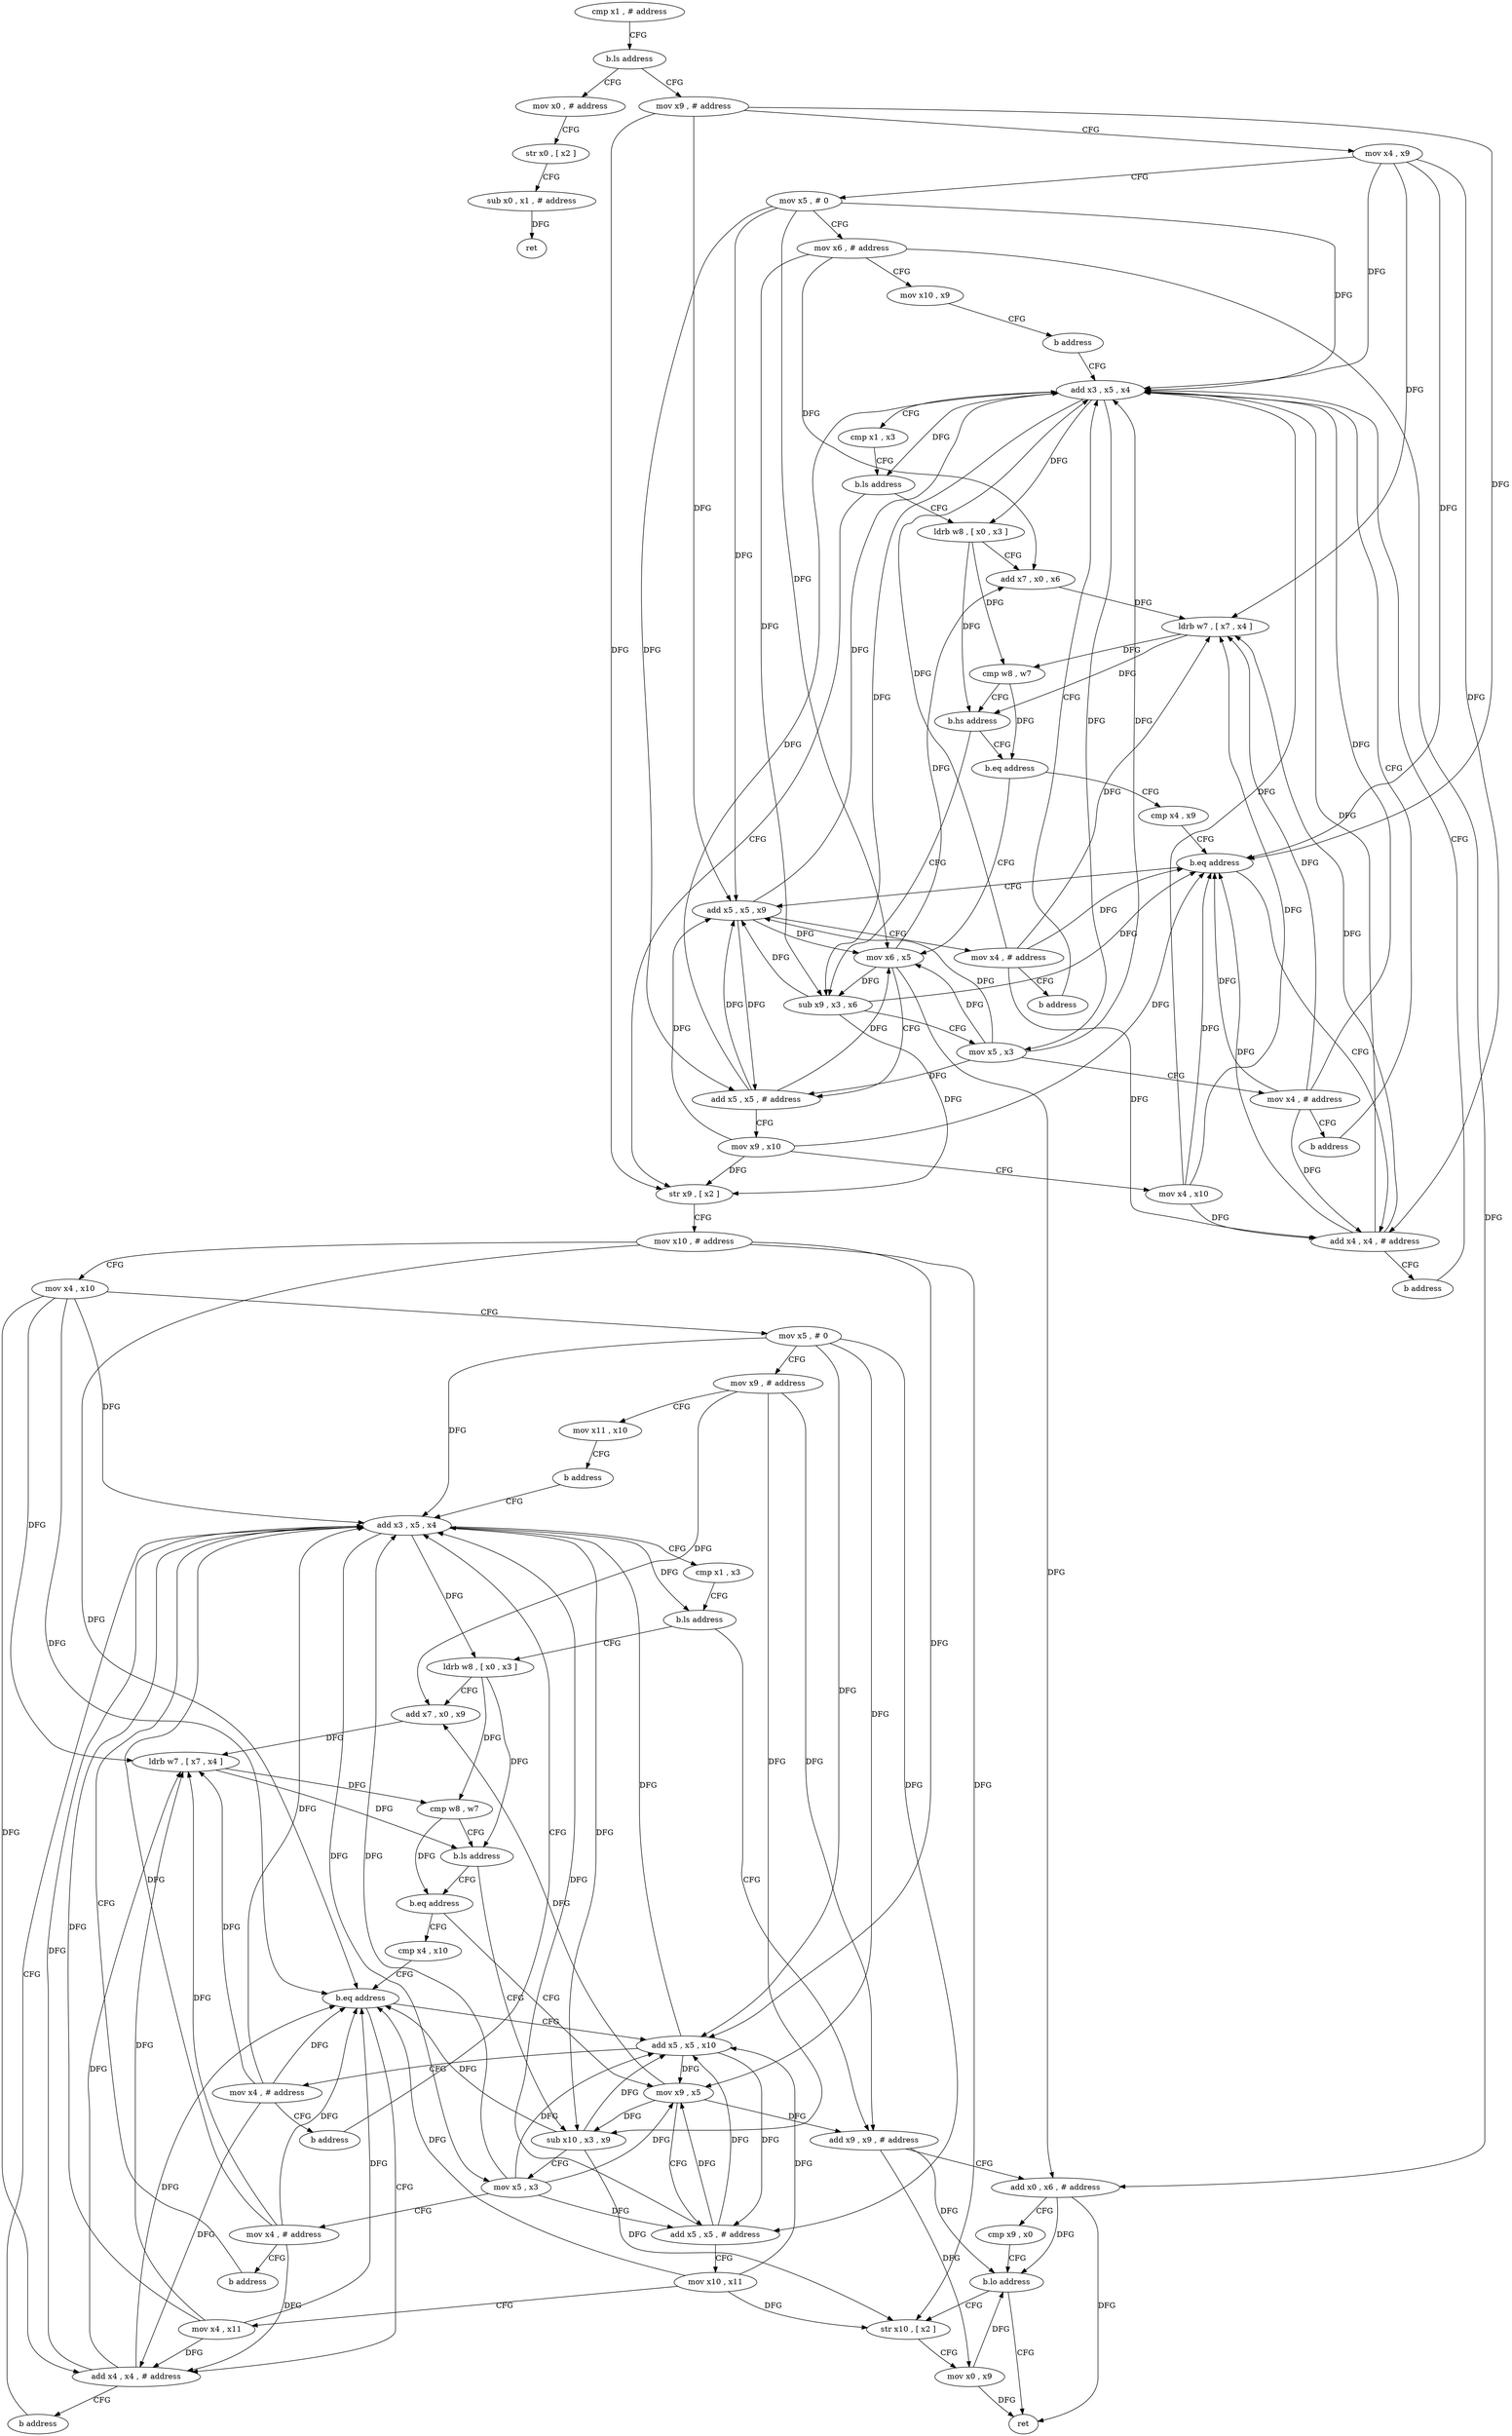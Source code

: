 digraph "func" {
"4390868" [label = "cmp x1 , # address" ]
"4390872" [label = "b.ls address" ]
"4390900" [label = "mov x0 , # address" ]
"4390876" [label = "mov x9 , # address" ]
"4390904" [label = "str x0 , [ x2 ]" ]
"4390908" [label = "sub x0 , x1 , # address" ]
"4390912" [label = "ret" ]
"4390880" [label = "mov x4 , x9" ]
"4390884" [label = "mov x5 , # 0" ]
"4390888" [label = "mov x6 , # address" ]
"4390892" [label = "mov x10 , x9" ]
"4390896" [label = "b address" ]
"4390936" [label = "add x3 , x5 , x4" ]
"4390940" [label = "cmp x1 , x3" ]
"4390944" [label = "b.ls address" ]
"4391012" [label = "str x9 , [ x2 ]" ]
"4390948" [label = "ldrb w8 , [ x0 , x3 ]" ]
"4391016" [label = "mov x10 , # address" ]
"4391020" [label = "mov x4 , x10" ]
"4391024" [label = "mov x5 , # 0" ]
"4391028" [label = "mov x9 , # address" ]
"4391032" [label = "mov x11 , x10" ]
"4391036" [label = "b address" ]
"4391060" [label = "add x3 , x5 , x4" ]
"4390952" [label = "add x7 , x0 , x6" ]
"4390956" [label = "ldrb w7 , [ x7 , x4 ]" ]
"4390960" [label = "cmp w8 , w7" ]
"4390964" [label = "b.hs address" ]
"4390916" [label = "b.eq address" ]
"4390968" [label = "sub x9 , x3 , x6" ]
"4391064" [label = "cmp x1 , x3" ]
"4391068" [label = "b.ls address" ]
"4391136" [label = "add x9 , x9 , # address" ]
"4391072" [label = "ldrb w8 , [ x0 , x3 ]" ]
"4390984" [label = "cmp x4 , x9" ]
"4390920" [label = "mov x6 , x5" ]
"4390972" [label = "mov x5 , x3" ]
"4390976" [label = "mov x4 , # address" ]
"4390980" [label = "b address" ]
"4391140" [label = "add x0 , x6 , # address" ]
"4391144" [label = "cmp x9 , x0" ]
"4391148" [label = "b.lo address" ]
"4391160" [label = "ret" ]
"4391152" [label = "str x10 , [ x2 ]" ]
"4391076" [label = "add x7 , x0 , x9" ]
"4391080" [label = "ldrb w7 , [ x7 , x4 ]" ]
"4391084" [label = "cmp w8 , w7" ]
"4391088" [label = "b.ls address" ]
"4391040" [label = "b.eq address" ]
"4391092" [label = "sub x10 , x3 , x9" ]
"4390988" [label = "b.eq address" ]
"4391000" [label = "add x5 , x5 , x9" ]
"4390992" [label = "add x4 , x4 , # address" ]
"4390924" [label = "add x5 , x5 , # address" ]
"4390928" [label = "mov x9 , x10" ]
"4390932" [label = "mov x4 , x10" ]
"4391156" [label = "mov x0 , x9" ]
"4391108" [label = "cmp x4 , x10" ]
"4391044" [label = "mov x9 , x5" ]
"4391096" [label = "mov x5 , x3" ]
"4391100" [label = "mov x4 , # address" ]
"4391104" [label = "b address" ]
"4391004" [label = "mov x4 , # address" ]
"4391008" [label = "b address" ]
"4390996" [label = "b address" ]
"4391112" [label = "b.eq address" ]
"4391124" [label = "add x5 , x5 , x10" ]
"4391116" [label = "add x4 , x4 , # address" ]
"4391048" [label = "add x5 , x5 , # address" ]
"4391052" [label = "mov x10 , x11" ]
"4391056" [label = "mov x4 , x11" ]
"4391128" [label = "mov x4 , # address" ]
"4391132" [label = "b address" ]
"4391120" [label = "b address" ]
"4390868" -> "4390872" [ label = "CFG" ]
"4390872" -> "4390900" [ label = "CFG" ]
"4390872" -> "4390876" [ label = "CFG" ]
"4390900" -> "4390904" [ label = "CFG" ]
"4390876" -> "4390880" [ label = "CFG" ]
"4390876" -> "4391012" [ label = "DFG" ]
"4390876" -> "4390988" [ label = "DFG" ]
"4390876" -> "4391000" [ label = "DFG" ]
"4390904" -> "4390908" [ label = "CFG" ]
"4390908" -> "4390912" [ label = "DFG" ]
"4390880" -> "4390884" [ label = "CFG" ]
"4390880" -> "4390936" [ label = "DFG" ]
"4390880" -> "4390956" [ label = "DFG" ]
"4390880" -> "4390988" [ label = "DFG" ]
"4390880" -> "4390992" [ label = "DFG" ]
"4390884" -> "4390888" [ label = "CFG" ]
"4390884" -> "4390936" [ label = "DFG" ]
"4390884" -> "4390920" [ label = "DFG" ]
"4390884" -> "4390924" [ label = "DFG" ]
"4390884" -> "4391000" [ label = "DFG" ]
"4390888" -> "4390892" [ label = "CFG" ]
"4390888" -> "4390952" [ label = "DFG" ]
"4390888" -> "4390968" [ label = "DFG" ]
"4390888" -> "4391140" [ label = "DFG" ]
"4390892" -> "4390896" [ label = "CFG" ]
"4390896" -> "4390936" [ label = "CFG" ]
"4390936" -> "4390940" [ label = "CFG" ]
"4390936" -> "4390944" [ label = "DFG" ]
"4390936" -> "4390948" [ label = "DFG" ]
"4390936" -> "4390968" [ label = "DFG" ]
"4390936" -> "4390972" [ label = "DFG" ]
"4390940" -> "4390944" [ label = "CFG" ]
"4390944" -> "4391012" [ label = "CFG" ]
"4390944" -> "4390948" [ label = "CFG" ]
"4391012" -> "4391016" [ label = "CFG" ]
"4390948" -> "4390952" [ label = "CFG" ]
"4390948" -> "4390960" [ label = "DFG" ]
"4390948" -> "4390964" [ label = "DFG" ]
"4391016" -> "4391020" [ label = "CFG" ]
"4391016" -> "4391152" [ label = "DFG" ]
"4391016" -> "4391112" [ label = "DFG" ]
"4391016" -> "4391124" [ label = "DFG" ]
"4391020" -> "4391024" [ label = "CFG" ]
"4391020" -> "4391060" [ label = "DFG" ]
"4391020" -> "4391080" [ label = "DFG" ]
"4391020" -> "4391112" [ label = "DFG" ]
"4391020" -> "4391116" [ label = "DFG" ]
"4391024" -> "4391028" [ label = "CFG" ]
"4391024" -> "4391060" [ label = "DFG" ]
"4391024" -> "4391044" [ label = "DFG" ]
"4391024" -> "4391048" [ label = "DFG" ]
"4391024" -> "4391124" [ label = "DFG" ]
"4391028" -> "4391032" [ label = "CFG" ]
"4391028" -> "4391136" [ label = "DFG" ]
"4391028" -> "4391076" [ label = "DFG" ]
"4391028" -> "4391092" [ label = "DFG" ]
"4391032" -> "4391036" [ label = "CFG" ]
"4391036" -> "4391060" [ label = "CFG" ]
"4391060" -> "4391064" [ label = "CFG" ]
"4391060" -> "4391068" [ label = "DFG" ]
"4391060" -> "4391072" [ label = "DFG" ]
"4391060" -> "4391092" [ label = "DFG" ]
"4391060" -> "4391096" [ label = "DFG" ]
"4390952" -> "4390956" [ label = "DFG" ]
"4390956" -> "4390960" [ label = "DFG" ]
"4390956" -> "4390964" [ label = "DFG" ]
"4390960" -> "4390964" [ label = "CFG" ]
"4390960" -> "4390916" [ label = "DFG" ]
"4390964" -> "4390916" [ label = "CFG" ]
"4390964" -> "4390968" [ label = "CFG" ]
"4390916" -> "4390984" [ label = "CFG" ]
"4390916" -> "4390920" [ label = "CFG" ]
"4390968" -> "4390972" [ label = "CFG" ]
"4390968" -> "4391012" [ label = "DFG" ]
"4390968" -> "4390988" [ label = "DFG" ]
"4390968" -> "4391000" [ label = "DFG" ]
"4391064" -> "4391068" [ label = "CFG" ]
"4391068" -> "4391136" [ label = "CFG" ]
"4391068" -> "4391072" [ label = "CFG" ]
"4391136" -> "4391140" [ label = "CFG" ]
"4391136" -> "4391148" [ label = "DFG" ]
"4391136" -> "4391156" [ label = "DFG" ]
"4391072" -> "4391076" [ label = "CFG" ]
"4391072" -> "4391084" [ label = "DFG" ]
"4391072" -> "4391088" [ label = "DFG" ]
"4390984" -> "4390988" [ label = "CFG" ]
"4390920" -> "4390924" [ label = "CFG" ]
"4390920" -> "4390952" [ label = "DFG" ]
"4390920" -> "4390968" [ label = "DFG" ]
"4390920" -> "4391140" [ label = "DFG" ]
"4390972" -> "4390976" [ label = "CFG" ]
"4390972" -> "4390936" [ label = "DFG" ]
"4390972" -> "4390920" [ label = "DFG" ]
"4390972" -> "4390924" [ label = "DFG" ]
"4390972" -> "4391000" [ label = "DFG" ]
"4390976" -> "4390980" [ label = "CFG" ]
"4390976" -> "4390936" [ label = "DFG" ]
"4390976" -> "4390956" [ label = "DFG" ]
"4390976" -> "4390988" [ label = "DFG" ]
"4390976" -> "4390992" [ label = "DFG" ]
"4390980" -> "4390936" [ label = "CFG" ]
"4391140" -> "4391144" [ label = "CFG" ]
"4391140" -> "4391148" [ label = "DFG" ]
"4391140" -> "4391160" [ label = "DFG" ]
"4391144" -> "4391148" [ label = "CFG" ]
"4391148" -> "4391160" [ label = "CFG" ]
"4391148" -> "4391152" [ label = "CFG" ]
"4391152" -> "4391156" [ label = "CFG" ]
"4391076" -> "4391080" [ label = "DFG" ]
"4391080" -> "4391084" [ label = "DFG" ]
"4391080" -> "4391088" [ label = "DFG" ]
"4391084" -> "4391088" [ label = "CFG" ]
"4391084" -> "4391040" [ label = "DFG" ]
"4391088" -> "4391040" [ label = "CFG" ]
"4391088" -> "4391092" [ label = "CFG" ]
"4391040" -> "4391108" [ label = "CFG" ]
"4391040" -> "4391044" [ label = "CFG" ]
"4391092" -> "4391096" [ label = "CFG" ]
"4391092" -> "4391152" [ label = "DFG" ]
"4391092" -> "4391112" [ label = "DFG" ]
"4391092" -> "4391124" [ label = "DFG" ]
"4390988" -> "4391000" [ label = "CFG" ]
"4390988" -> "4390992" [ label = "CFG" ]
"4391000" -> "4391004" [ label = "CFG" ]
"4391000" -> "4390920" [ label = "DFG" ]
"4391000" -> "4390924" [ label = "DFG" ]
"4391000" -> "4390936" [ label = "DFG" ]
"4390992" -> "4390996" [ label = "CFG" ]
"4390992" -> "4390936" [ label = "DFG" ]
"4390992" -> "4390956" [ label = "DFG" ]
"4390992" -> "4390988" [ label = "DFG" ]
"4390924" -> "4390928" [ label = "CFG" ]
"4390924" -> "4390920" [ label = "DFG" ]
"4390924" -> "4390936" [ label = "DFG" ]
"4390924" -> "4391000" [ label = "DFG" ]
"4390928" -> "4390932" [ label = "CFG" ]
"4390928" -> "4391012" [ label = "DFG" ]
"4390928" -> "4390988" [ label = "DFG" ]
"4390928" -> "4391000" [ label = "DFG" ]
"4390932" -> "4390936" [ label = "DFG" ]
"4390932" -> "4390956" [ label = "DFG" ]
"4390932" -> "4390988" [ label = "DFG" ]
"4390932" -> "4390992" [ label = "DFG" ]
"4391156" -> "4391160" [ label = "DFG" ]
"4391156" -> "4391148" [ label = "DFG" ]
"4391108" -> "4391112" [ label = "CFG" ]
"4391044" -> "4391048" [ label = "CFG" ]
"4391044" -> "4391136" [ label = "DFG" ]
"4391044" -> "4391076" [ label = "DFG" ]
"4391044" -> "4391092" [ label = "DFG" ]
"4391096" -> "4391100" [ label = "CFG" ]
"4391096" -> "4391060" [ label = "DFG" ]
"4391096" -> "4391044" [ label = "DFG" ]
"4391096" -> "4391048" [ label = "DFG" ]
"4391096" -> "4391124" [ label = "DFG" ]
"4391100" -> "4391104" [ label = "CFG" ]
"4391100" -> "4391060" [ label = "DFG" ]
"4391100" -> "4391080" [ label = "DFG" ]
"4391100" -> "4391112" [ label = "DFG" ]
"4391100" -> "4391116" [ label = "DFG" ]
"4391104" -> "4391060" [ label = "CFG" ]
"4391004" -> "4391008" [ label = "CFG" ]
"4391004" -> "4390936" [ label = "DFG" ]
"4391004" -> "4390956" [ label = "DFG" ]
"4391004" -> "4390988" [ label = "DFG" ]
"4391004" -> "4390992" [ label = "DFG" ]
"4391008" -> "4390936" [ label = "CFG" ]
"4390996" -> "4390936" [ label = "CFG" ]
"4391112" -> "4391124" [ label = "CFG" ]
"4391112" -> "4391116" [ label = "CFG" ]
"4391124" -> "4391128" [ label = "CFG" ]
"4391124" -> "4391044" [ label = "DFG" ]
"4391124" -> "4391048" [ label = "DFG" ]
"4391124" -> "4391060" [ label = "DFG" ]
"4391116" -> "4391120" [ label = "CFG" ]
"4391116" -> "4391060" [ label = "DFG" ]
"4391116" -> "4391080" [ label = "DFG" ]
"4391116" -> "4391112" [ label = "DFG" ]
"4391048" -> "4391052" [ label = "CFG" ]
"4391048" -> "4391044" [ label = "DFG" ]
"4391048" -> "4391060" [ label = "DFG" ]
"4391048" -> "4391124" [ label = "DFG" ]
"4391052" -> "4391056" [ label = "CFG" ]
"4391052" -> "4391152" [ label = "DFG" ]
"4391052" -> "4391112" [ label = "DFG" ]
"4391052" -> "4391124" [ label = "DFG" ]
"4391056" -> "4391060" [ label = "DFG" ]
"4391056" -> "4391080" [ label = "DFG" ]
"4391056" -> "4391112" [ label = "DFG" ]
"4391056" -> "4391116" [ label = "DFG" ]
"4391128" -> "4391132" [ label = "CFG" ]
"4391128" -> "4391060" [ label = "DFG" ]
"4391128" -> "4391080" [ label = "DFG" ]
"4391128" -> "4391112" [ label = "DFG" ]
"4391128" -> "4391116" [ label = "DFG" ]
"4391132" -> "4391060" [ label = "CFG" ]
"4391120" -> "4391060" [ label = "CFG" ]
}
